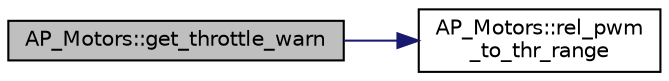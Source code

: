 digraph "AP_Motors::get_throttle_warn"
{
 // INTERACTIVE_SVG=YES
  edge [fontname="Helvetica",fontsize="10",labelfontname="Helvetica",labelfontsize="10"];
  node [fontname="Helvetica",fontsize="10",shape=record];
  rankdir="LR";
  Node1 [label="AP_Motors::get_throttle_warn",height=0.2,width=0.4,color="black", fillcolor="grey75", style="filled" fontcolor="black"];
  Node1 -> Node2 [color="midnightblue",fontsize="10",style="solid",fontname="Helvetica"];
  Node2 [label="AP_Motors::rel_pwm\l_to_thr_range",height=0.2,width=0.4,color="black", fillcolor="white", style="filled",URL="$classAP__Motors.html#a6435b61c99ea09179e1723656cf78a85"];
}

